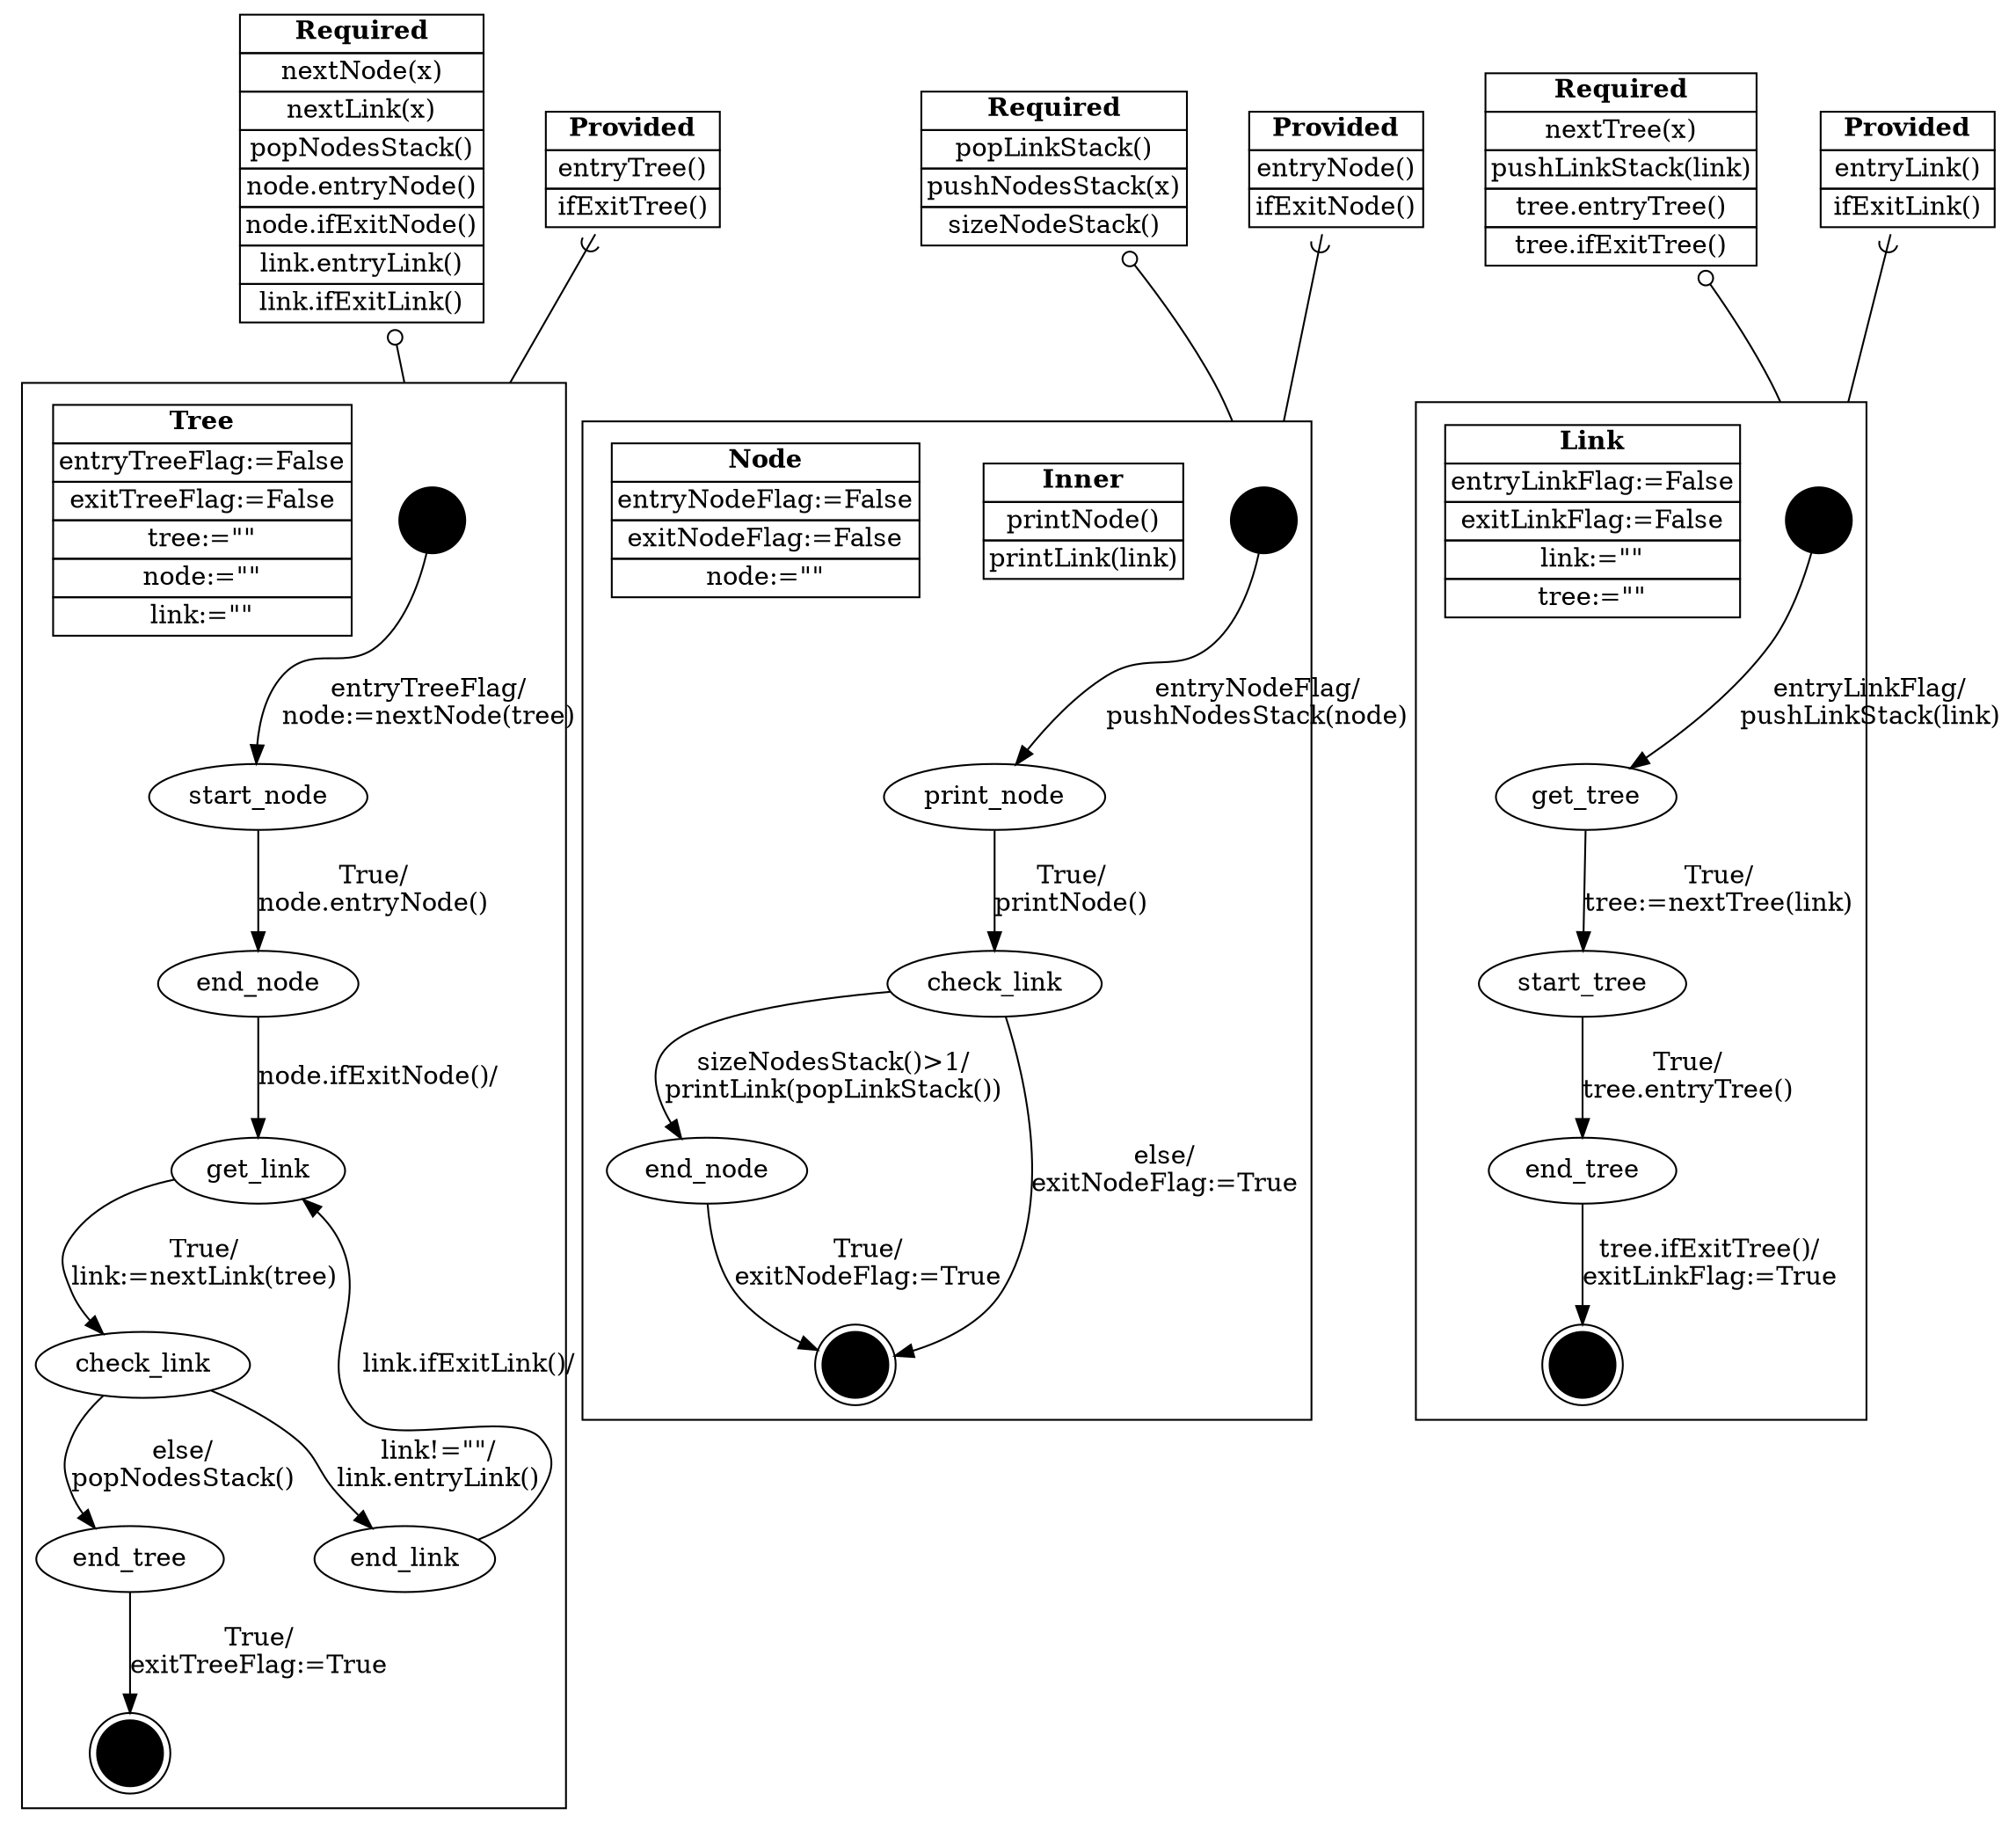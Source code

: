 digraph {
compound=true;
subgraph cluster0 {
entry0[shape=circle label="" style=filled color=black]
start_node0[label="start_node"]
entry0 -> start_node0[label="entryTreeFlag/\nnode:=nextNode(tree)"]
start_node0[label="start_node"]
end_node0[label="end_node"]
start_node0 -> end_node0[label="True/\nnode.entryNode()"]
end_node0[label="end_node"]
get_link0[label="get_link"]
end_node0 -> get_link0[label="node.ifExitNode()/\n"]
get_link0[label="get_link"]
check_link0[label="check_link"]
get_link0 -> check_link0[label="True/\nlink:=nextLink(tree)"]
check_link0[label="check_link"]
end_link0[label="end_link"]
check_link0 -> end_link0[label="link!=\"\"/\nlink.entryLink()"]
end_link0[label="end_link"]
get_link0[label="get_link"]
end_link0 -> get_link0[label="link.ifExitLink()/\n"]
check_link0[label="check_link"]
end_tree0[label="end_tree"]
check_link0 -> end_tree0[label="else/\npopNodesStack()"]
end_tree0[label="end_tree"]
exit0[shape=doublecircle label="" style=filled color=black]
end_tree0 -> exit0[label="True/\nexitTreeFlag:=True"]
info0[shape=none label=
            <<table border="0" cellspacing="0" cellborder="1">'
            <tr> <td> <b> Tree </b> </td> </tr>
            <tr><td>entryTreeFlag:=False</td></tr> <tr><td>exitTreeFlag:=False</td></tr> <tr><td>tree:=""</td></tr> <tr><td>node:=""</td></tr> <tr><td>link:=""</td></tr></table>>]
}
required0[shape=none,label=
            <<table border="0" cellspacing="0" cellborder="1">'
            <tr> <td> <b> Required </b> </td> </tr>
            <tr><td>nextNode(x)</td></tr><tr><td>nextLink(x)</td></tr><tr><td>popNodesStack()</td></tr><tr><td>node.entryNode()</td></tr><tr><td>node.ifExitNode()</td></tr><tr><td>link.entryLink()</td></tr><tr><td>link.ifExitLink()</td></tr></table>>];
required0 -> entry0 [lhead=cluster0 arrowtail=odot dir=back]
provided0[shape=none,label=
            <<table border="0" cellspacing="0" cellborder="1">'
            <tr> <td> <b> Provided </b> </td> </tr>
            <tr><td>entryTree()</td></tr><tr><td>ifExitTree()</td></tr></table>>];
provided0 -> entry0 [lhead=cluster0 arrowtail=icurve dir=back]
subgraph cluster1 {
entry1[shape=circle label="" style=filled color=black]
print_node1[label="print_node"]
entry1 -> print_node1[label="entryNodeFlag/\npushNodesStack(node)"]
print_node1[label="print_node"]
check_link1[label="check_link"]
print_node1 -> check_link1[label="True/\nprintNode()"]
check_link1[label="check_link"]
end_node1[label="end_node"]
check_link1 -> end_node1[label="sizeNodesStack()>1/\nprintLink(popLinkStack())"]
end_node1[label="end_node"]
exit1[shape=doublecircle label="" style=filled color=black]
end_node1 -> exit1[label="True/\nexitNodeFlag:=True"]
check_link1[label="check_link"]
exit1[shape=doublecircle label="" style=filled color=black]
check_link1 -> exit1[label="else/\nexitNodeFlag:=True"]
inner1[shape=none,label=
            <<table border="0" cellspacing="0" cellborder="1">'
            <tr> <td> <b> Inner </b> </td> </tr>
            <tr><td>printNode()</td></tr><tr><td>printLink(link)</td></tr></table>>];
info1[shape=none label=
            <<table border="0" cellspacing="0" cellborder="1">'
            <tr> <td> <b> Node </b> </td> </tr>
            <tr><td>entryNodeFlag:=False</td></tr> <tr><td>exitNodeFlag:=False</td></tr> <tr><td>node:=""</td></tr></table>>]
}
required1[shape=none,label=
            <<table border="0" cellspacing="0" cellborder="1">'
            <tr> <td> <b> Required </b> </td> </tr>
            <tr><td>popLinkStack()</td></tr><tr><td>pushNodesStack(x)</td></tr><tr><td>sizeNodeStack()</td></tr></table>>];
required1 -> entry1 [lhead=cluster1 arrowtail=odot dir=back]
provided1[shape=none,label=
            <<table border="0" cellspacing="0" cellborder="1">'
            <tr> <td> <b> Provided </b> </td> </tr>
            <tr><td>entryNode()</td></tr><tr><td>ifExitNode()</td></tr></table>>];
provided1 -> entry1 [lhead=cluster1 arrowtail=icurve dir=back]
subgraph cluster2 {
entry2[shape=circle label="" style=filled color=black]
get_tree2[label="get_tree"]
entry2 -> get_tree2[label="entryLinkFlag/\npushLinkStack(link)"]
get_tree2[label="get_tree"]
start_tree2[label="start_tree"]
get_tree2 -> start_tree2[label="True/\ntree:=nextTree(link)"]
start_tree2[label="start_tree"]
end_tree2[label="end_tree"]
start_tree2 -> end_tree2[label="True/\ntree.entryTree()"]
end_tree2[label="end_tree"]
exit2[shape=doublecircle label="" style=filled color=black]
end_tree2 -> exit2[label="tree.ifExitTree()/\nexitLinkFlag:=True"]
info2[shape=none label=
            <<table border="0" cellspacing="0" cellborder="1">'
            <tr> <td> <b> Link </b> </td> </tr>
            <tr><td>entryLinkFlag:=False</td></tr> <tr><td>exitLinkFlag:=False</td></tr> <tr><td>link:=""</td></tr> <tr><td>tree:=""</td></tr></table>>]
}
required2[shape=none,label=
            <<table border="0" cellspacing="0" cellborder="1">'
            <tr> <td> <b> Required </b> </td> </tr>
            <tr><td>nextTree(x)</td></tr><tr><td>pushLinkStack(link)</td></tr><tr><td>tree.entryTree()</td></tr><tr><td>tree.ifExitTree()</td></tr></table>>];
required2 -> entry2 [lhead=cluster2 arrowtail=odot dir=back]
provided2[shape=none,label=
            <<table border="0" cellspacing="0" cellborder="1">'
            <tr> <td> <b> Provided </b> </td> </tr>
            <tr><td>entryLink()</td></tr><tr><td>ifExitLink()</td></tr></table>>];
provided2 -> entry2 [lhead=cluster2 arrowtail=icurve dir=back]
}

